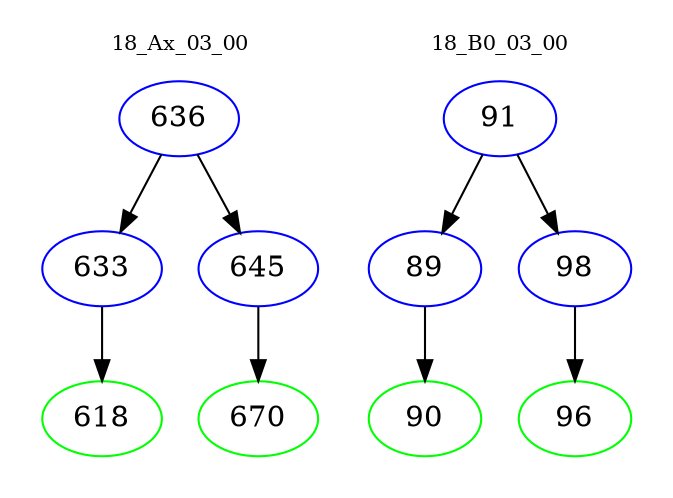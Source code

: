 digraph{
subgraph cluster_0 {
color = white
label = "18_Ax_03_00";
fontsize=10;
T0_636 [label="636", color="blue"]
T0_636 -> T0_633 [color="black"]
T0_633 [label="633", color="blue"]
T0_633 -> T0_618 [color="black"]
T0_618 [label="618", color="green"]
T0_636 -> T0_645 [color="black"]
T0_645 [label="645", color="blue"]
T0_645 -> T0_670 [color="black"]
T0_670 [label="670", color="green"]
}
subgraph cluster_1 {
color = white
label = "18_B0_03_00";
fontsize=10;
T1_91 [label="91", color="blue"]
T1_91 -> T1_89 [color="black"]
T1_89 [label="89", color="blue"]
T1_89 -> T1_90 [color="black"]
T1_90 [label="90", color="green"]
T1_91 -> T1_98 [color="black"]
T1_98 [label="98", color="blue"]
T1_98 -> T1_96 [color="black"]
T1_96 [label="96", color="green"]
}
}
